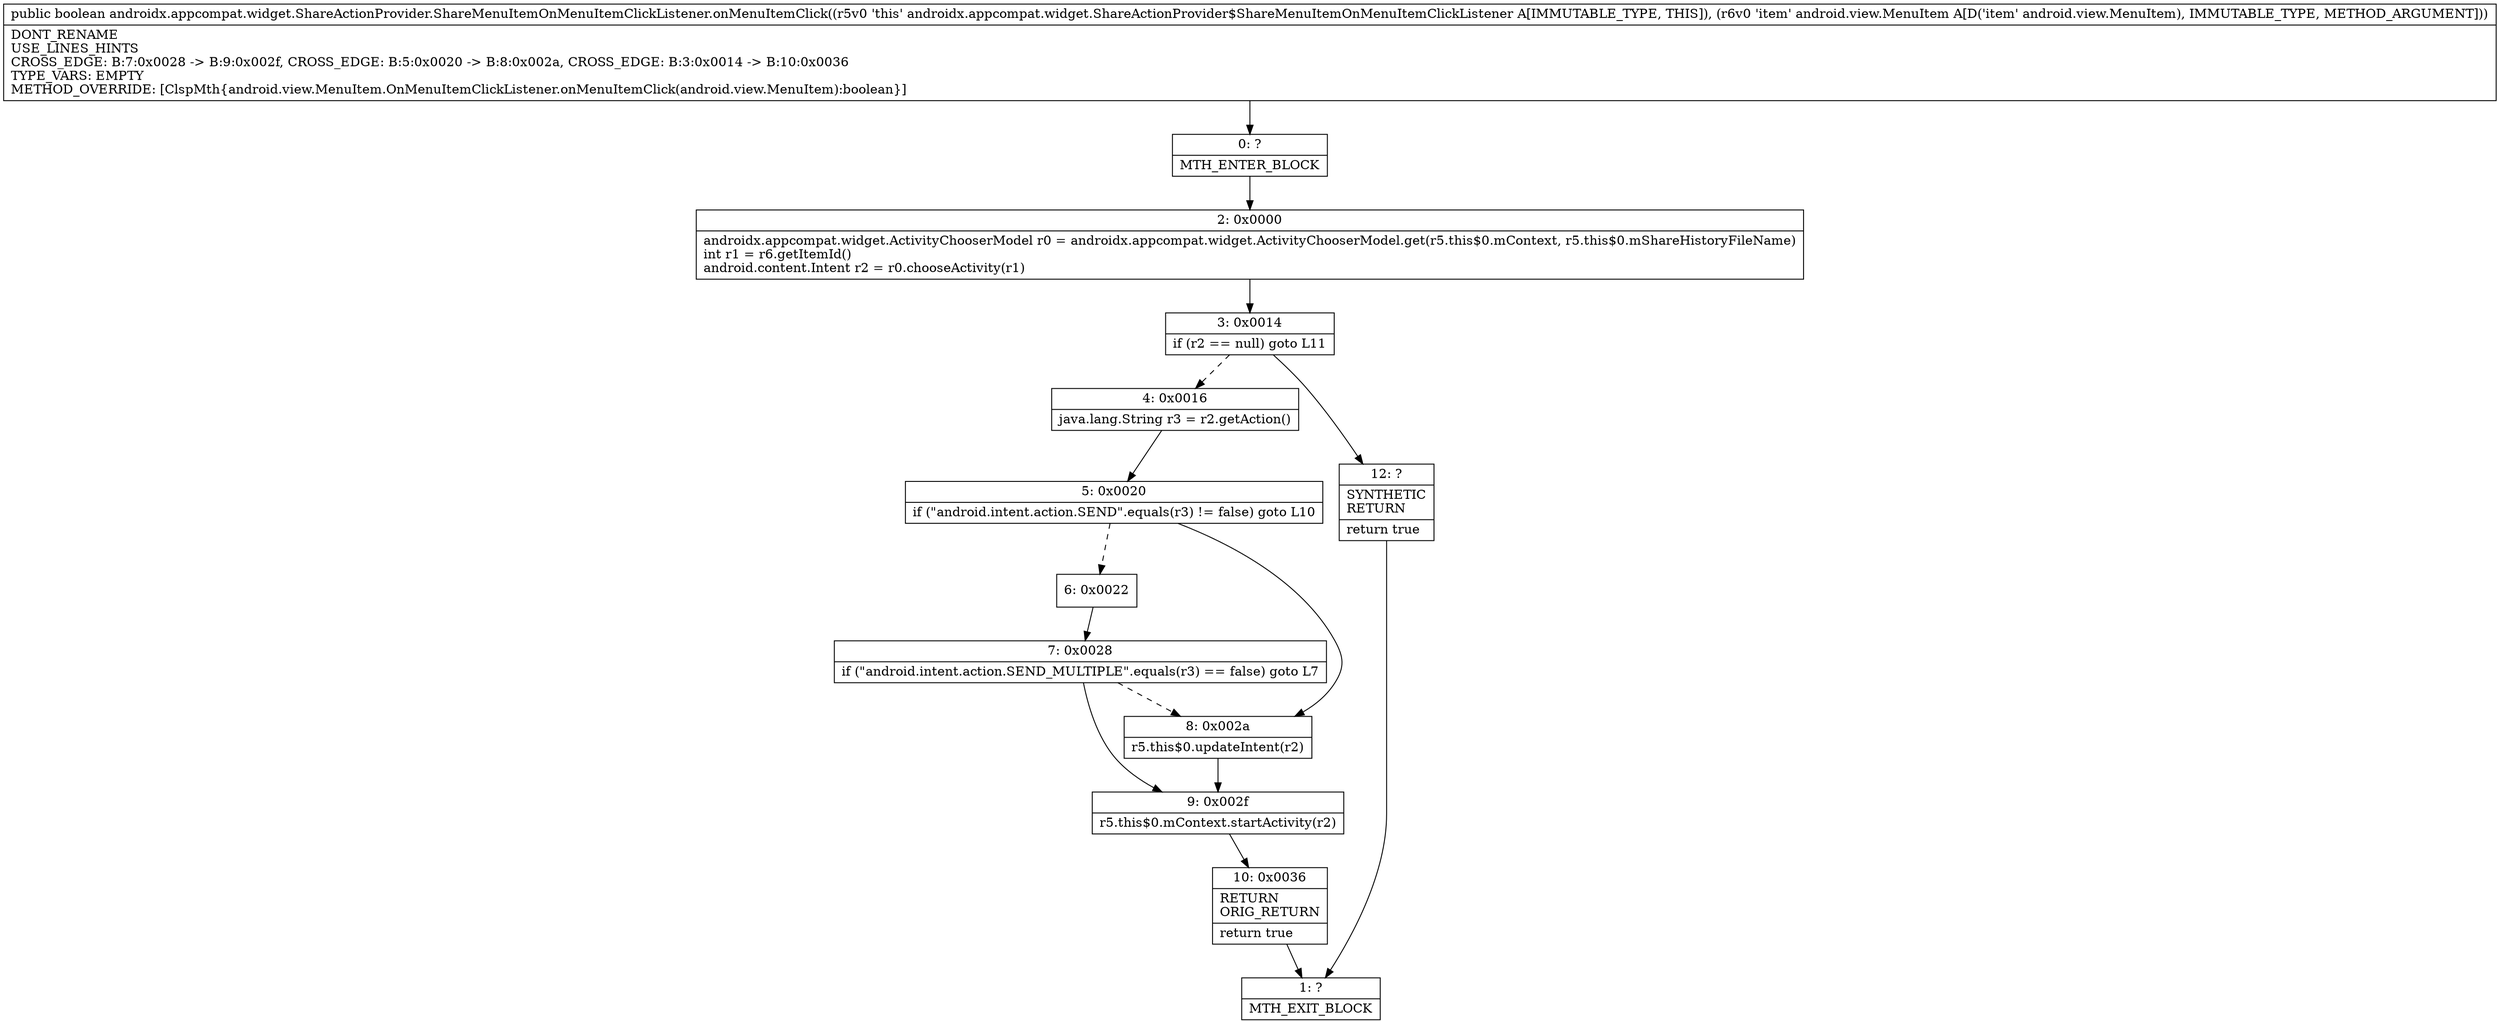 digraph "CFG forandroidx.appcompat.widget.ShareActionProvider.ShareMenuItemOnMenuItemClickListener.onMenuItemClick(Landroid\/view\/MenuItem;)Z" {
Node_0 [shape=record,label="{0\:\ ?|MTH_ENTER_BLOCK\l}"];
Node_2 [shape=record,label="{2\:\ 0x0000|androidx.appcompat.widget.ActivityChooserModel r0 = androidx.appcompat.widget.ActivityChooserModel.get(r5.this$0.mContext, r5.this$0.mShareHistoryFileName)\lint r1 = r6.getItemId()\landroid.content.Intent r2 = r0.chooseActivity(r1)\l}"];
Node_3 [shape=record,label="{3\:\ 0x0014|if (r2 == null) goto L11\l}"];
Node_4 [shape=record,label="{4\:\ 0x0016|java.lang.String r3 = r2.getAction()\l}"];
Node_5 [shape=record,label="{5\:\ 0x0020|if (\"android.intent.action.SEND\".equals(r3) != false) goto L10\l}"];
Node_6 [shape=record,label="{6\:\ 0x0022}"];
Node_7 [shape=record,label="{7\:\ 0x0028|if (\"android.intent.action.SEND_MULTIPLE\".equals(r3) == false) goto L7\l}"];
Node_9 [shape=record,label="{9\:\ 0x002f|r5.this$0.mContext.startActivity(r2)\l}"];
Node_10 [shape=record,label="{10\:\ 0x0036|RETURN\lORIG_RETURN\l|return true\l}"];
Node_1 [shape=record,label="{1\:\ ?|MTH_EXIT_BLOCK\l}"];
Node_8 [shape=record,label="{8\:\ 0x002a|r5.this$0.updateIntent(r2)\l}"];
Node_12 [shape=record,label="{12\:\ ?|SYNTHETIC\lRETURN\l|return true\l}"];
MethodNode[shape=record,label="{public boolean androidx.appcompat.widget.ShareActionProvider.ShareMenuItemOnMenuItemClickListener.onMenuItemClick((r5v0 'this' androidx.appcompat.widget.ShareActionProvider$ShareMenuItemOnMenuItemClickListener A[IMMUTABLE_TYPE, THIS]), (r6v0 'item' android.view.MenuItem A[D('item' android.view.MenuItem), IMMUTABLE_TYPE, METHOD_ARGUMENT]))  | DONT_RENAME\lUSE_LINES_HINTS\lCROSS_EDGE: B:7:0x0028 \-\> B:9:0x002f, CROSS_EDGE: B:5:0x0020 \-\> B:8:0x002a, CROSS_EDGE: B:3:0x0014 \-\> B:10:0x0036\lTYPE_VARS: EMPTY\lMETHOD_OVERRIDE: [ClspMth\{android.view.MenuItem.OnMenuItemClickListener.onMenuItemClick(android.view.MenuItem):boolean\}]\l}"];
MethodNode -> Node_0;Node_0 -> Node_2;
Node_2 -> Node_3;
Node_3 -> Node_4[style=dashed];
Node_3 -> Node_12;
Node_4 -> Node_5;
Node_5 -> Node_6[style=dashed];
Node_5 -> Node_8;
Node_6 -> Node_7;
Node_7 -> Node_8[style=dashed];
Node_7 -> Node_9;
Node_9 -> Node_10;
Node_10 -> Node_1;
Node_8 -> Node_9;
Node_12 -> Node_1;
}

